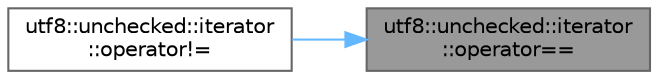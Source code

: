 digraph "utf8::unchecked::iterator::operator=="
{
 // INTERACTIVE_SVG=YES
 // LATEX_PDF_SIZE
  bgcolor="transparent";
  edge [fontname=Helvetica,fontsize=10,labelfontname=Helvetica,labelfontsize=10];
  node [fontname=Helvetica,fontsize=10,shape=box,height=0.2,width=0.4];
  rankdir="RL";
  Node1 [label="utf8::unchecked::iterator\l::operator==",height=0.2,width=0.4,color="gray40", fillcolor="grey60", style="filled", fontcolor="black",tooltip=" "];
  Node1 -> Node2 [dir="back",color="steelblue1",style="solid"];
  Node2 [label="utf8::unchecked::iterator\l::operator!=",height=0.2,width=0.4,color="grey40", fillcolor="white", style="filled",URL="$classutf8_1_1unchecked_1_1iterator.html#a28c371e85ff2ef99fe33eb3ce9182f05",tooltip=" "];
}

